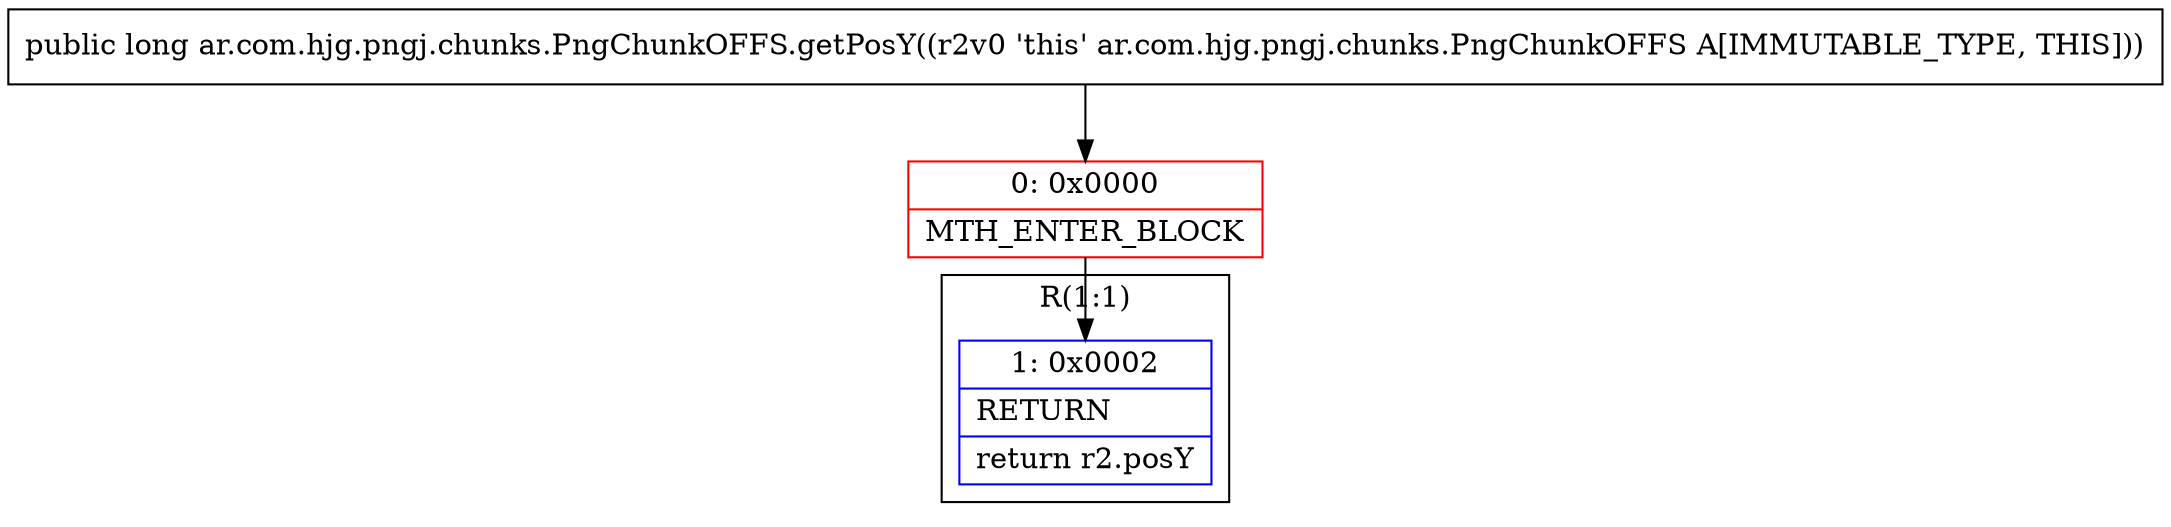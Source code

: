 digraph "CFG forar.com.hjg.pngj.chunks.PngChunkOFFS.getPosY()J" {
subgraph cluster_Region_1884245892 {
label = "R(1:1)";
node [shape=record,color=blue];
Node_1 [shape=record,label="{1\:\ 0x0002|RETURN\l|return r2.posY\l}"];
}
Node_0 [shape=record,color=red,label="{0\:\ 0x0000|MTH_ENTER_BLOCK\l}"];
MethodNode[shape=record,label="{public long ar.com.hjg.pngj.chunks.PngChunkOFFS.getPosY((r2v0 'this' ar.com.hjg.pngj.chunks.PngChunkOFFS A[IMMUTABLE_TYPE, THIS])) }"];
MethodNode -> Node_0;
Node_0 -> Node_1;
}

